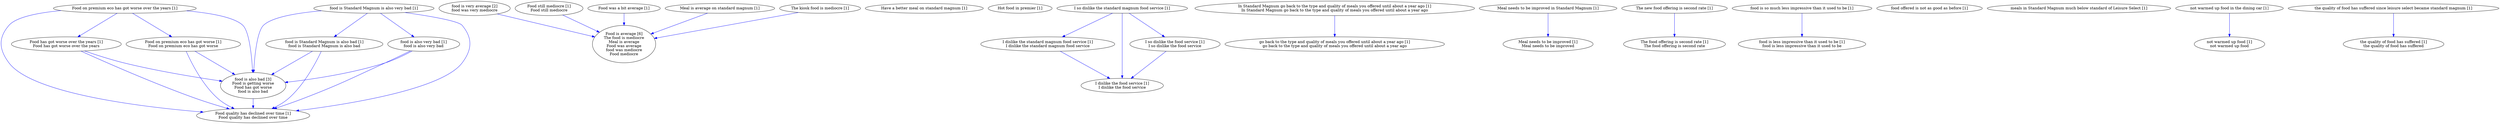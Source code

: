 digraph collapsedGraph {
"food is also bad [3]\nFood is getting worse\nFood has got worse\nfood is also bad""Food is average [6]\nThe food is mediocre\nMeal is average\nFood was average\nfood was mediocre\nFood mediocre""food is very average [2]\nfood was very mediocre""Food still mediocre [1]\nFood still mediocre""Food quality has declined over time [1]\nFood quality has declined over time""Food on premium eco has got worse over the years [1]""Food on premium eco has got worse [1]\nFood on premium eco has got worse""Food has got worse over the years [1]\nFood has got worse over the years""Food was a bit average [1]""Have a better meal on standard magnum [1]""Hot food in premier [1]""I so dislike the standard magnum food service [1]""I dislike the standard magnum food service [1]\nI dislike the standard magnum food service""I dislike the food service [1]\nI dislike the food service""I so dislike the food service [1]\nI so dislike the food service""In Standard Magnum go back to the type and quality of meals you offered until about a year ago [1]\nIn Standard Magnum go back to the type and quality of meals you offered until about a year ago""go back to the type and quality of meals you offered until about a year ago [1]\ngo back to the type and quality of meals you offered until about a year ago""Meal is average on standard magnum [1]""Meal needs to be improved in Standard Magnum [1]""Meal needs to be improved [1]\nMeal needs to be improved""The kiosk food is mediocre [1]""The new food offering is second rate [1]""The food offering is second rate [1]\nThe food offering is second rate""food is Standard Magnum is also very bad [1]""food is Standard Magnum is also bad [1]\nfood is Standard Magnum is also bad""food is also very bad [1]\nfood is also very bad""food is so much less impressive than it used to be [1]""food is less impressive than it used to be [1]\nfood is less impressive than it used to be""food offered is not as good as before [1]""meals in Standard Magnum much below standard of Leisure Select [1]""not warmed up food in the dining car [1]""not warmed up food [1]\nnot warmed up food""the quality of food has suffered since leisure select became standard magnum [1]""the quality of food has suffered [1]\nthe quality of food has suffered""Food on premium eco has got worse [1]\nFood on premium eco has got worse" -> "food is also bad [3]\nFood is getting worse\nFood has got worse\nfood is also bad" [color=blue]
"food is Standard Magnum is also bad [1]\nfood is Standard Magnum is also bad" -> "food is also bad [3]\nFood is getting worse\nFood has got worse\nfood is also bad" [color=blue]
"food is Standard Magnum is also very bad [1]" -> "food is also bad [3]\nFood is getting worse\nFood has got worse\nfood is also bad" [color=blue]
"Food has got worse over the years [1]\nFood has got worse over the years" -> "food is also bad [3]\nFood is getting worse\nFood has got worse\nfood is also bad" [color=blue]
"food is Standard Magnum is also very bad [1]" -> "Food quality has declined over time [1]\nFood quality has declined over time" [color=blue]
"food is Standard Magnum is also bad [1]\nfood is Standard Magnum is also bad" -> "Food quality has declined over time [1]\nFood quality has declined over time" [color=blue]
"food is very average [2]\nfood was very mediocre" -> "Food is average [6]\nThe food is mediocre\nMeal is average\nFood was average\nfood was mediocre\nFood mediocre" [color=blue]
"food is also very bad [1]\nfood is also very bad" -> "Food quality has declined over time [1]\nFood quality has declined over time" [color=blue]
"Food was a bit average [1]" -> "Food is average [6]\nThe food is mediocre\nMeal is average\nFood was average\nfood was mediocre\nFood mediocre" [color=blue]
"Food still mediocre [1]\nFood still mediocre" -> "Food is average [6]\nThe food is mediocre\nMeal is average\nFood was average\nfood was mediocre\nFood mediocre" [color=blue]
"Meal is average on standard magnum [1]" -> "Food is average [6]\nThe food is mediocre\nMeal is average\nFood was average\nfood was mediocre\nFood mediocre" [color=blue]
"Food on premium eco has got worse [1]\nFood on premium eco has got worse" -> "Food quality has declined over time [1]\nFood quality has declined over time" [color=blue]
"food is also bad [3]\nFood is getting worse\nFood has got worse\nfood is also bad" -> "Food quality has declined over time [1]\nFood quality has declined over time" [color=blue]
"Food on premium eco has got worse over the years [1]" -> "Food quality has declined over time [1]\nFood quality has declined over time" [color=blue]
"food is also very bad [1]\nfood is also very bad" -> "food is also bad [3]\nFood is getting worse\nFood has got worse\nfood is also bad" [color=blue]
"Food on premium eco has got worse over the years [1]" -> "food is also bad [3]\nFood is getting worse\nFood has got worse\nfood is also bad" [color=blue]
"Food has got worse over the years [1]\nFood has got worse over the years" -> "Food quality has declined over time [1]\nFood quality has declined over time" [color=blue]
"The kiosk food is mediocre [1]" -> "Food is average [6]\nThe food is mediocre\nMeal is average\nFood was average\nfood was mediocre\nFood mediocre" [color=blue]
"Food on premium eco has got worse over the years [1]" -> "Food on premium eco has got worse [1]\nFood on premium eco has got worse" [color=blue]
"Food on premium eco has got worse over the years [1]" -> "Food has got worse over the years [1]\nFood has got worse over the years" [color=blue]
"I so dislike the standard magnum food service [1]" -> "I dislike the standard magnum food service [1]\nI dislike the standard magnum food service" [color=blue]
"I dislike the standard magnum food service [1]\nI dislike the standard magnum food service" -> "I dislike the food service [1]\nI dislike the food service" [color=blue]
"I so dislike the standard magnum food service [1]" -> "I so dislike the food service [1]\nI so dislike the food service" [color=blue]
"I so dislike the food service [1]\nI so dislike the food service" -> "I dislike the food service [1]\nI dislike the food service" [color=blue]
"I so dislike the standard magnum food service [1]" -> "I dislike the food service [1]\nI dislike the food service" [color=blue]
"In Standard Magnum go back to the type and quality of meals you offered until about a year ago [1]\nIn Standard Magnum go back to the type and quality of meals you offered until about a year ago" -> "go back to the type and quality of meals you offered until about a year ago [1]\ngo back to the type and quality of meals you offered until about a year ago" [color=blue]
"Meal needs to be improved in Standard Magnum [1]" -> "Meal needs to be improved [1]\nMeal needs to be improved" [color=blue]
"The new food offering is second rate [1]" -> "The food offering is second rate [1]\nThe food offering is second rate" [color=blue]
"food is Standard Magnum is also very bad [1]" -> "food is Standard Magnum is also bad [1]\nfood is Standard Magnum is also bad" [color=blue]
"food is Standard Magnum is also very bad [1]" -> "food is also very bad [1]\nfood is also very bad" [color=blue]
"food is so much less impressive than it used to be [1]" -> "food is less impressive than it used to be [1]\nfood is less impressive than it used to be" [color=blue]
"not warmed up food in the dining car [1]" -> "not warmed up food [1]\nnot warmed up food" [color=blue]
"the quality of food has suffered since leisure select became standard magnum [1]" -> "the quality of food has suffered [1]\nthe quality of food has suffered" [color=blue]
}